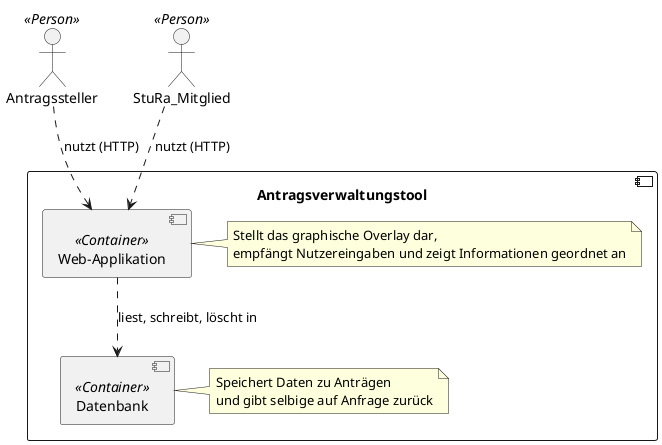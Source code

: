 @startuml "Level 2 - Container"

actor Antragssteller <<Person>>
actor StuRa_Mitglied <<Person>>

component "Antragsverwaltungstool" {
    component [Web-Applikation] <<Container>>
    note right of [Web-Applikation]
        Stellt das graphische Overlay dar, 
        empfängt Nutzereingaben und zeigt Informationen geordnet an
    end note
    [Datenbank] <<Container>>
    note right of [Datenbank]
        Speichert Daten zu Anträgen
        und gibt selbige auf Anfrage zurück
    end note
}

Antragssteller ..> [Web-Applikation] : nutzt (HTTP)
StuRa_Mitglied ..> [Web-Applikation] : nutzt (HTTP)
[Web-Applikation] ..> [Datenbank] : liest, schreibt, löscht in

@enduml